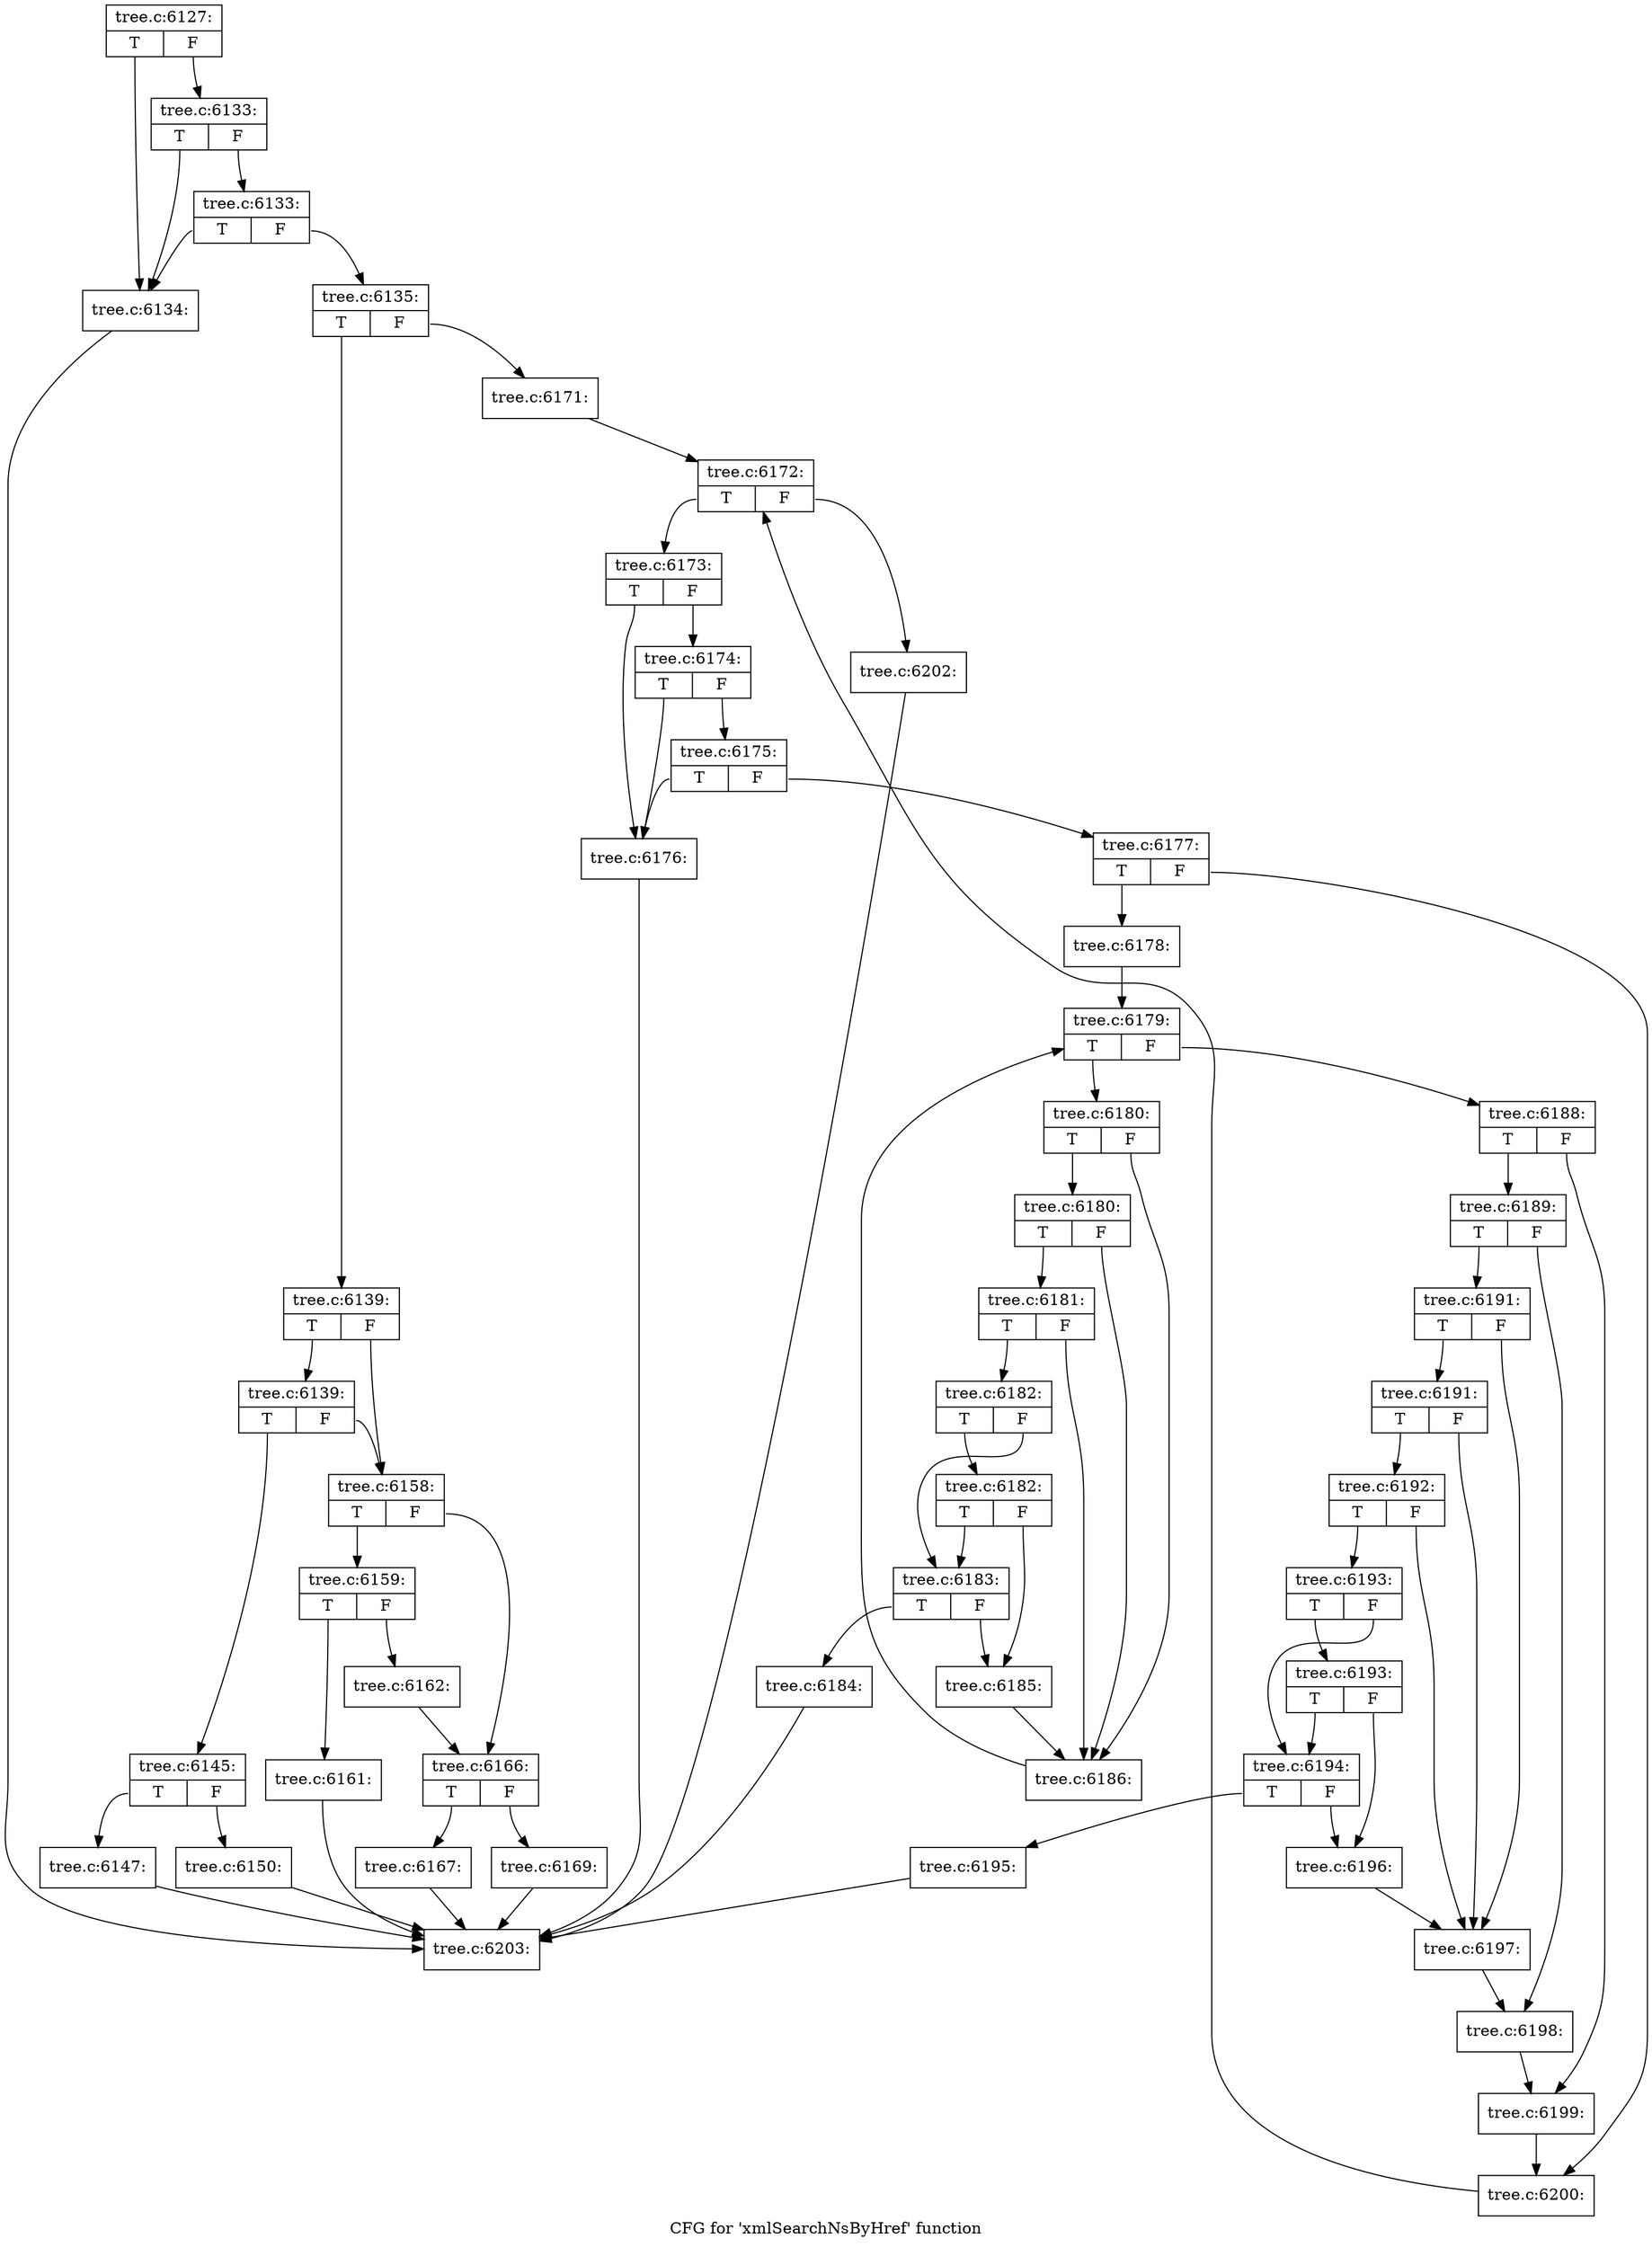 digraph "CFG for 'xmlSearchNsByHref' function" {
	label="CFG for 'xmlSearchNsByHref' function";

	Node0x45e5380 [shape=record,label="{tree.c:6127:|{<s0>T|<s1>F}}"];
	Node0x45e5380:s0 -> Node0x45f19a0;
	Node0x45e5380:s1 -> Node0x45f1ac0;
	Node0x45f1ac0 [shape=record,label="{tree.c:6133:|{<s0>T|<s1>F}}"];
	Node0x45f1ac0:s0 -> Node0x45f19a0;
	Node0x45f1ac0:s1 -> Node0x45f1a40;
	Node0x45f1a40 [shape=record,label="{tree.c:6133:|{<s0>T|<s1>F}}"];
	Node0x45f1a40:s0 -> Node0x45f19a0;
	Node0x45f1a40:s1 -> Node0x45f19f0;
	Node0x45f19a0 [shape=record,label="{tree.c:6134:}"];
	Node0x45f19a0 -> Node0x45f0840;
	Node0x45f19f0 [shape=record,label="{tree.c:6135:|{<s0>T|<s1>F}}"];
	Node0x45f19f0:s0 -> Node0x45f24b0;
	Node0x45f19f0:s1 -> Node0x45f2500;
	Node0x45f24b0 [shape=record,label="{tree.c:6139:|{<s0>T|<s1>F}}"];
	Node0x45f24b0:s0 -> Node0x45f29a0;
	Node0x45f24b0:s1 -> Node0x45f2950;
	Node0x45f29a0 [shape=record,label="{tree.c:6139:|{<s0>T|<s1>F}}"];
	Node0x45f29a0:s0 -> Node0x45f2900;
	Node0x45f29a0:s1 -> Node0x45f2950;
	Node0x45f2900 [shape=record,label="{tree.c:6145:|{<s0>T|<s1>F}}"];
	Node0x45f2900:s0 -> Node0x45f3320;
	Node0x45f2900:s1 -> Node0x45f3370;
	Node0x45f3320 [shape=record,label="{tree.c:6147:}"];
	Node0x45f3320 -> Node0x45f0840;
	Node0x45f3370 [shape=record,label="{tree.c:6150:}"];
	Node0x45f3370 -> Node0x45f0840;
	Node0x45f2950 [shape=record,label="{tree.c:6158:|{<s0>T|<s1>F}}"];
	Node0x45f2950:s0 -> Node0x45f4d70;
	Node0x45f2950:s1 -> Node0x45f4dc0;
	Node0x45f4d70 [shape=record,label="{tree.c:6159:|{<s0>T|<s1>F}}"];
	Node0x45f4d70:s0 -> Node0x45f53c0;
	Node0x45f4d70:s1 -> Node0x45f5410;
	Node0x45f53c0 [shape=record,label="{tree.c:6161:}"];
	Node0x45f53c0 -> Node0x45f0840;
	Node0x45f5410 [shape=record,label="{tree.c:6162:}"];
	Node0x45f5410 -> Node0x45f4dc0;
	Node0x45f4dc0 [shape=record,label="{tree.c:6166:|{<s0>T|<s1>F}}"];
	Node0x45f4dc0:s0 -> Node0x45f5960;
	Node0x45f4dc0:s1 -> Node0x45f5a00;
	Node0x45f5960 [shape=record,label="{tree.c:6167:}"];
	Node0x45f5960 -> Node0x45f0840;
	Node0x45f5a00 [shape=record,label="{tree.c:6169:}"];
	Node0x45f5a00 -> Node0x45f0840;
	Node0x45f2500 [shape=record,label="{tree.c:6171:}"];
	Node0x45f2500 -> Node0x45f59b0;
	Node0x45f59b0 [shape=record,label="{tree.c:6172:|{<s0>T|<s1>F}}"];
	Node0x45f59b0:s0 -> Node0x45f6be0;
	Node0x45f59b0:s1 -> Node0x45f6a10;
	Node0x45f6be0 [shape=record,label="{tree.c:6173:|{<s0>T|<s1>F}}"];
	Node0x45f6be0:s0 -> Node0x45f6da0;
	Node0x45f6be0:s1 -> Node0x45f6ec0;
	Node0x45f6ec0 [shape=record,label="{tree.c:6174:|{<s0>T|<s1>F}}"];
	Node0x45f6ec0:s0 -> Node0x45f6da0;
	Node0x45f6ec0:s1 -> Node0x45f6e40;
	Node0x45f6e40 [shape=record,label="{tree.c:6175:|{<s0>T|<s1>F}}"];
	Node0x45f6e40:s0 -> Node0x45f6da0;
	Node0x45f6e40:s1 -> Node0x45f6df0;
	Node0x45f6da0 [shape=record,label="{tree.c:6176:}"];
	Node0x45f6da0 -> Node0x45f0840;
	Node0x45f6df0 [shape=record,label="{tree.c:6177:|{<s0>T|<s1>F}}"];
	Node0x45f6df0:s0 -> Node0x45f7a30;
	Node0x45f6df0:s1 -> Node0x45f7a80;
	Node0x45f7a30 [shape=record,label="{tree.c:6178:}"];
	Node0x45f7a30 -> Node0x45f8140;
	Node0x45f8140 [shape=record,label="{tree.c:6179:|{<s0>T|<s1>F}}"];
	Node0x45f8140:s0 -> Node0x45f8530;
	Node0x45f8140:s1 -> Node0x45f8360;
	Node0x45f8530 [shape=record,label="{tree.c:6180:|{<s0>T|<s1>F}}"];
	Node0x45f8530:s0 -> Node0x45f8810;
	Node0x45f8530:s1 -> Node0x45f8740;
	Node0x45f8810 [shape=record,label="{tree.c:6180:|{<s0>T|<s1>F}}"];
	Node0x45f8810:s0 -> Node0x45f8790;
	Node0x45f8810:s1 -> Node0x45f8740;
	Node0x45f8790 [shape=record,label="{tree.c:6181:|{<s0>T|<s1>F}}"];
	Node0x45f8790:s0 -> Node0x45f86f0;
	Node0x45f8790:s1 -> Node0x45f8740;
	Node0x45f86f0 [shape=record,label="{tree.c:6182:|{<s0>T|<s1>F}}"];
	Node0x45f86f0:s0 -> Node0x45f9340;
	Node0x45f86f0:s1 -> Node0x45f92c0;
	Node0x45f9340 [shape=record,label="{tree.c:6182:|{<s0>T|<s1>F}}"];
	Node0x45f9340:s0 -> Node0x45f92c0;
	Node0x45f9340:s1 -> Node0x45f9270;
	Node0x45f92c0 [shape=record,label="{tree.c:6183:|{<s0>T|<s1>F}}"];
	Node0x45f92c0:s0 -> Node0x45f9220;
	Node0x45f92c0:s1 -> Node0x45f9270;
	Node0x45f9220 [shape=record,label="{tree.c:6184:}"];
	Node0x45f9220 -> Node0x45f0840;
	Node0x45f9270 [shape=record,label="{tree.c:6185:}"];
	Node0x45f9270 -> Node0x45f8740;
	Node0x45f8740 [shape=record,label="{tree.c:6186:}"];
	Node0x45f8740 -> Node0x45f8140;
	Node0x45f8360 [shape=record,label="{tree.c:6188:|{<s0>T|<s1>F}}"];
	Node0x45f8360:s0 -> Node0x45fa230;
	Node0x45f8360:s1 -> Node0x45fa560;
	Node0x45fa230 [shape=record,label="{tree.c:6189:|{<s0>T|<s1>F}}"];
	Node0x45fa230:s0 -> Node0x45fb2f0;
	Node0x45fa230:s1 -> Node0x45fb340;
	Node0x45fb2f0 [shape=record,label="{tree.c:6191:|{<s0>T|<s1>F}}"];
	Node0x45fb2f0:s0 -> Node0x45fb7a0;
	Node0x45fb2f0:s1 -> Node0x45fb6d0;
	Node0x45fb7a0 [shape=record,label="{tree.c:6191:|{<s0>T|<s1>F}}"];
	Node0x45fb7a0:s0 -> Node0x45fb720;
	Node0x45fb7a0:s1 -> Node0x45fb6d0;
	Node0x45fb720 [shape=record,label="{tree.c:6192:|{<s0>T|<s1>F}}"];
	Node0x45fb720:s0 -> Node0x45fb680;
	Node0x45fb720:s1 -> Node0x45fb6d0;
	Node0x45fb680 [shape=record,label="{tree.c:6193:|{<s0>T|<s1>F}}"];
	Node0x45fb680:s0 -> Node0x45fc2d0;
	Node0x45fb680:s1 -> Node0x45fc250;
	Node0x45fc2d0 [shape=record,label="{tree.c:6193:|{<s0>T|<s1>F}}"];
	Node0x45fc2d0:s0 -> Node0x45fc250;
	Node0x45fc2d0:s1 -> Node0x45fc200;
	Node0x45fc250 [shape=record,label="{tree.c:6194:|{<s0>T|<s1>F}}"];
	Node0x45fc250:s0 -> Node0x45fc1b0;
	Node0x45fc250:s1 -> Node0x45fc200;
	Node0x45fc1b0 [shape=record,label="{tree.c:6195:}"];
	Node0x45fc1b0 -> Node0x45f0840;
	Node0x45fc200 [shape=record,label="{tree.c:6196:}"];
	Node0x45fc200 -> Node0x45fb6d0;
	Node0x45fb6d0 [shape=record,label="{tree.c:6197:}"];
	Node0x45fb6d0 -> Node0x45fb340;
	Node0x45fb340 [shape=record,label="{tree.c:6198:}"];
	Node0x45fb340 -> Node0x45fa560;
	Node0x45fa560 [shape=record,label="{tree.c:6199:}"];
	Node0x45fa560 -> Node0x45f7a80;
	Node0x45f7a80 [shape=record,label="{tree.c:6200:}"];
	Node0x45f7a80 -> Node0x45f59b0;
	Node0x45f6a10 [shape=record,label="{tree.c:6202:}"];
	Node0x45f6a10 -> Node0x45f0840;
	Node0x45f0840 [shape=record,label="{tree.c:6203:}"];
}
